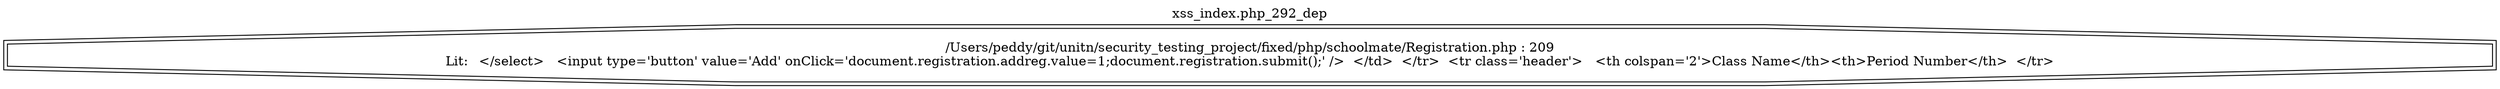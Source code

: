 digraph cfg {
  label="xss_index.php_292_dep";
  labelloc=t;
  n1 [shape=doubleoctagon, label="/Users/peddy/git/unitn/security_testing_project/fixed/php/schoolmate/Registration.php : 209\nLit: 	</select>   <input type='button' value='Add' onClick='document.registration.addreg.value=1;document.registration.submit();' />  </td>  </tr>  <tr class='header'>   <th colspan='2'>Class Name</th><th>Period Number</th>  </tr>\n"];
}
